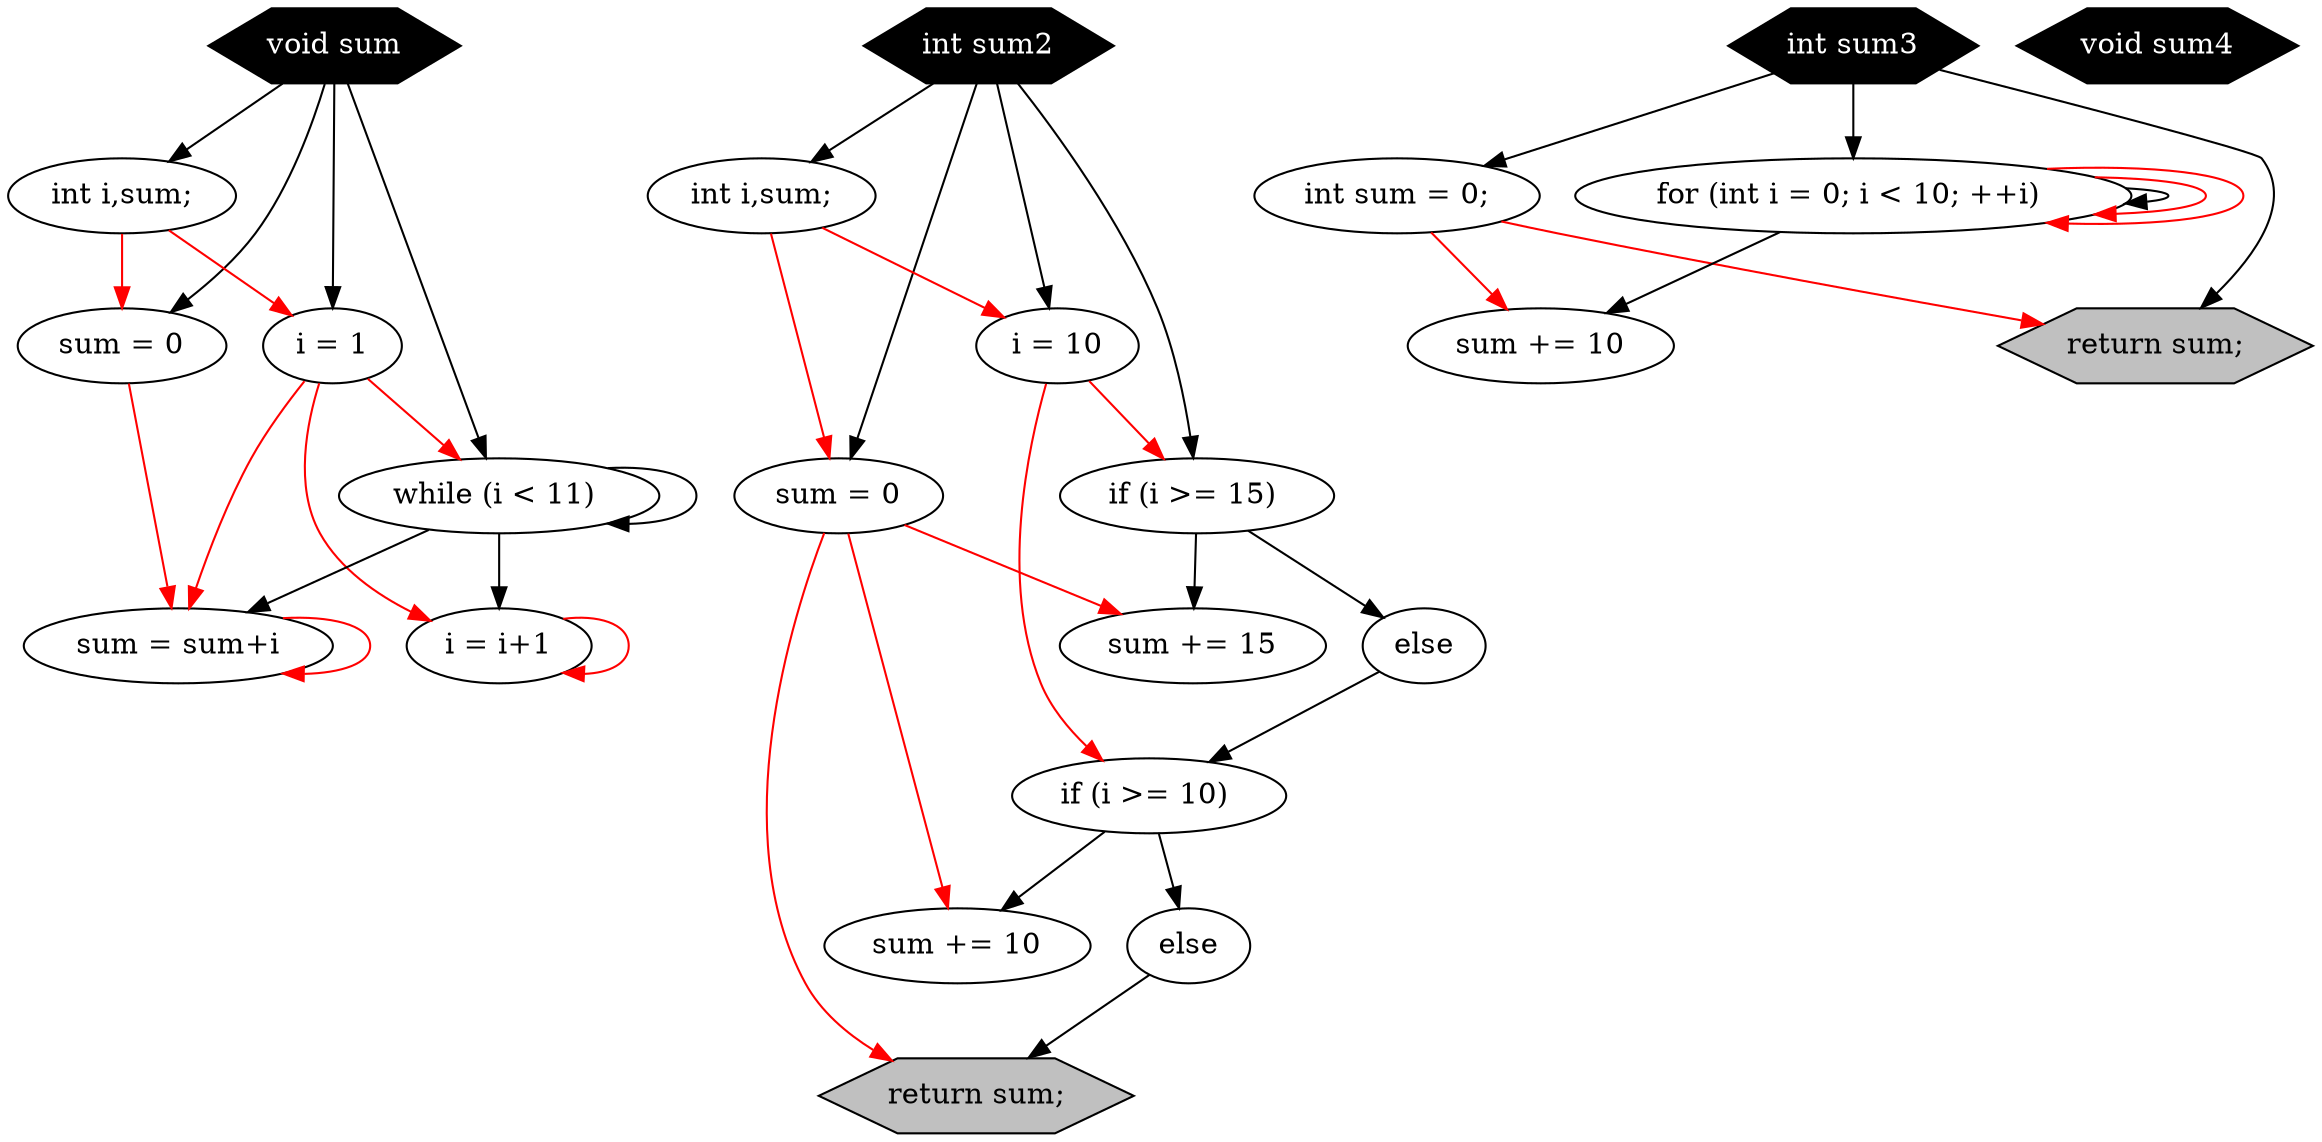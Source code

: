 digraph MultipleFunctions {
	graph [bb="0,0,939.24,540"];
	node [label="\N"];
	0	 [color=black,
		fontcolor=white,
		height=0.5,
		label="void sum",
		ordering=out,
		pos="135.2,522",
		shape=hexagon,
		style=filled,
		width=1.4176];
	1	 [height=0.5,
		label="int i,sum;",
		pos="44.196,450",
		width=1.2277];
	0 -> 1	 [pos="e,63.959,466.2 112.7,503.7 100.44,494.26 85.153,482.51 72.133,472.49"];
	2	 [height=0.5,
		label="sum = 0",
		pos="44.196,378",
		width=1.1193];
	0 -> 2	 [pos="e,62.683,394.24 130.09,503.96 124.02,485.3 112.72,454.97 97.196,432 89.68,420.88 79.619,410.12 70.283,401.23"];
	3	 [height=0.5,
		label="i = 1",
		pos="130.2,378",
		width=0.75827];
	0 -> 3	 [pos="e,130.8,396.19 134.59,503.87 133.74,479.67 132.18,435.21 131.16,406.39"];
	4	 [height=0.5,
		label="while (i < 11) ",
		ordering=out,
		pos="209.2,306",
		width=1.6971];
	0 -> 4	 [pos="e,203.34,323.94 141.13,503.85 154.01,466.58 184.64,378 200.04,333.49"];
	1 -> 2	 [color=red,
		pos="e,44.196,396.1 44.196,431.7 44.196,423.98 44.196,414.71 44.196,406.11"];
	1 -> 3	 [color=red,
		pos="e,113.49,392.6 63.282,433.46 75.74,423.32 92.125,409.99 105.56,399.05"];
	5	 [height=0.5,
		label="sum = sum+i",
		pos="80.196,234",
		width=1.6249];
	2 -> 5	 [color=red,
		pos="e,75.838,252.19 48.539,359.87 54.701,335.56 66.045,290.82 73.348,262.01"];
	3 -> 4	 [color=red,
		pos="e,190.85,323.26 145.8,363.17 156.43,353.76 170.74,341.07 183.08,330.14"];
	3 -> 5	 [color=red,
		pos="e,84.389,251.96 122.02,360.54 117.06,350.2 110.83,336.5 106.2,324 98.578,303.43 91.704,279.55 86.94,261.7"];
	6	 [height=0.5,
		label="i = i+1",
		pos="209.2,234",
		width=0.95686];
	3 -> 6	 [color=red,
		pos="e,184.51,246.91 128.04,359.73 126.54,340.86 126.65,310.34 139.2,288 147.59,273.06 162.1,261.03 175.74,252.22"];
	4 -> 4	 [pos="e,251.11,292.8 251.11,319.2 270.9,320.74 288.29,316.34 288.29,306 288.29,297.52 276.59,293.04 261.46,292.55"];
	4 -> 5	 [pos="e,107.69,249.92 181.2,289.81 162.31,279.56 137.19,265.93 116.72,254.82"];
	4 -> 6	 [pos="e,209.2,252.1 209.2,287.7 209.2,279.98 209.2,270.71 209.2,262.11"];
	5 -> 5	 [color=red,
		pos="e,120.34,220.83 120.34,247.17 139.65,248.8 156.69,244.41 156.69,234 156.69,225.46 145.22,220.98 130.44,220.54"];
	6 -> 6	 [color=red,
		pos="e,233.75,221.29 233.75,246.71 248.16,249.42 261.64,245.18 261.64,234 261.64,225.53 253.9,221.04 243.87,220.55"];
	7	 [color=black,
		fontcolor=white,
		height=0.5,
		label="int sum2",
		ordering=out,
		pos="405.2,522",
		shape=hexagon,
		style=filled,
		width=1.3342];
	8	 [height=0.5,
		label="int i,sum;",
		pos="309.2,450",
		width=1.2277];
	7 -> 8	 [pos="e,329.73,465.97 381.47,503.7 368.32,494.11 351.87,482.11 337.99,471.99"];
	9	 [height=0.5,
		label="sum = 0",
		pos="346.2,306",
		width=1.1193];
	7 -> 9	 [pos="e,350.87,323.94 400.47,503.85 390.21,466.66 365.87,378.37 353.58,333.77"];
	10	 [height=0.5,
		label="i = 10",
		pos="435.2,378",
		width=0.88464];
	7 -> 10	 [pos="e,431.56,396.19 408.81,503.87 413.95,479.56 423.4,434.82 429.49,406.01"];
	11	 [height=0.5,
		label="if (i >= 15) ",
		ordering=out,
		pos="495.2,306",
		width=1.4624];
	7 -> 11	 [pos="e,493.12,324.17 417.36,503.64 433.19,480.25 460.67,436.82 476.2,396 483.81,375.97 488.69,352.19 491.6,334.24"];
	8 -> 9	 [color=red,
		pos="e,341.72,324.19 313.66,431.87 319.99,407.56 331.65,362.82 339.16,334.01"];
	8 -> 10	 [color=red,
		pos="e,413,391.33 334.39,435 354.5,423.83 382.76,408.13 404.25,396.19"];
	12	 [height=0.5,
		label="sum += 15",
		pos="492.2,234",
		width=1.3902];
	9 -> 12	 [color=red,
		pos="e,463.45,248.78 372.64,292.32 395.47,281.38 428.74,265.43 454.38,253.13"];
	15	 [height=0.5,
		label="sum += 10",
		pos="392.2,90",
		width=1.3902];
	9 -> 15	 [color=red,
		pos="e,388.49,108.23 349.88,287.85 357.86,250.75 376.76,162.81 386.37,118.1"];
	17	 [fillcolor=grey,
		fontcolor=black,
		height=0.5,
		label="return sum;",
		pos="400.2,18",
		shape=hexagon,
		style=filled,
		width=1.6678];
	9 -> 17	 [color=red,
		pos="e,368.72,35.322 339.95,288.1 326.25,248.15 297.54,145.66 333.2,72 339.17,59.66 349.56,49.321 360.41,41.147"];
	10 -> 11	 [color=red,
		pos="e,481.08,323.47 448.51,361.46 456.14,352.57 465.88,341.21 474.48,331.16"];
	14	 [height=0.5,
		label="if (i >= 10) ",
		ordering=out,
		pos="464.2,162",
		width=1.4624];
	10 -> 14	 [color=red,
		pos="e,451.37,179.62 431.94,359.69 426.97,329.78 419.45,266.72 433.2,216 435.82,206.33 440.69,196.61 445.81,188.19"];
	11 -> 12	 [pos="e,492.93,252.1 494.45,287.7 494.12,279.98 493.73,270.71 493.36,262.11"];
	13	 [height=0.5,
		label=else,
		ordering=out,
		pos="587.2,234",
		width=0.75];
	11 -> 13	 [pos="e,570.1,248.01 516.07,289.12 529.72,278.73 547.63,265.11 562.06,254.12"];
	13 -> 14	 [pos="e,490.22,177.81 567.16,221.6 548.73,211.11 521.01,195.33 498.97,182.79"];
	14 -> 15	 [pos="e,408.8,107.15 447.5,144.76 438.14,135.66 426.31,124.16 415.99,114.13"];
	16	 [height=0.5,
		label=else,
		ordering=out,
		pos="487.2,90",
		width=0.75];
	14 -> 16	 [pos="e,481.68,107.79 469.76,144.05 472.39,136.06 475.59,126.33 478.52,117.4"];
	16 -> 17	 [pos="e,421.55,36.18 470.42,75.503 458.89,66.225 443.27,53.656 429.69,42.728"];
	18	 [color=black,
		fontcolor=white,
		height=0.5,
		label="int sum3",
		ordering=out,
		pos="752.2,522",
		shape=hexagon,
		style=filled,
		width=1.3342];
	19	 [height=0.5,
		label="int sum = 0;",
		pos="577.2,450",
		width=1.4985];
	18 -> 19	 [pos="e,610.31,464.24 721.71,508.81 693.49,497.52 651.25,480.62 619.72,468.01"];
	20	 [height=0.5,
		label="for (int i = 0; i < 10; ++i) ",
		ordering=out,
		pos="752.2,450",
		width=2.8706];
	18 -> 20	 [pos="e,752.2,468.1 752.2,503.7 752.2,495.98 752.2,486.71 752.2,478.11"];
	22	 [fillcolor=grey,
		fontcolor=black,
		height=0.5,
		label="return sum;",
		pos="879.2,378",
		shape=hexagon,
		style=filled,
		width=1.6678];
	18 -> 22	 [pos="e,896.7,396.22 785.67,510.85 833.58,496.25 916.17,470.77 918.2,468 932.5,448.42 918.45,422.77 903.37,404.04"];
	21	 [height=0.5,
		label="sum += 10",
		pos="635.2,378",
		width=1.3902];
	19 -> 21	 [color=red,
		pos="e,621.55,395.47 590.94,432.41 598.16,423.69 607.15,412.85 615.14,403.21"];
	19 -> 22	 [color=red,
		pos="e,835.45,388.08 617.46,437.84 625,435.84 632.83,433.81 640.2,432 703.58,416.43 776.93,400.47 825.48,390.19"];
	20 -> 20	 [pos="e,853.54,446.13 853.54,453.87 865.64,453.16 873.54,451.88 873.54,450 873.54,448.71 869.8,447.7 863.54,446.96"];
	20 -> 20	 [color=red,
		pos="e,841.99,441.01 841.99,458.99 869.74,458.81 891.54,455.81 891.54,450 891.54,444.91 874.85,441.98 852.09,441.21"];
	20 -> 20	 [color=red,
		pos="e,825.84,437.29 825.84,462.71 869.07,465.42 909.54,461.18 909.54,450 909.54,439.69 875.15,435.29 835.91,436.78"];
	20 -> 21	 [pos="e,660.06,393.88 724.76,432.59 708.08,422.61 686.66,409.79 668.94,399.19"];
	23	 [color=black,
		fontcolor=white,
		height=0.5,
		label="void sum4",
		ordering=out,
		pos="874.2,522",
		shape=hexagon,
		style=filled,
		width=1.5635];
}
